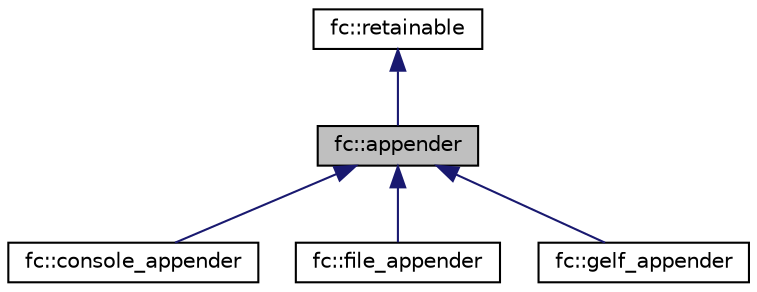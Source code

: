 digraph "fc::appender"
{
  edge [fontname="Helvetica",fontsize="10",labelfontname="Helvetica",labelfontsize="10"];
  node [fontname="Helvetica",fontsize="10",shape=record];
  Node0 [label="fc::appender",height=0.2,width=0.4,color="black", fillcolor="grey75", style="filled", fontcolor="black"];
  Node1 -> Node0 [dir="back",color="midnightblue",fontsize="10",style="solid"];
  Node1 [label="fc::retainable",height=0.2,width=0.4,color="black", fillcolor="white", style="filled",URL="$classfc_1_1retainable.html",tooltip="used to create reference counted types. "];
  Node0 -> Node2 [dir="back",color="midnightblue",fontsize="10",style="solid"];
  Node2 [label="fc::console_appender",height=0.2,width=0.4,color="black", fillcolor="white", style="filled",URL="$classfc_1_1console__appender.html"];
  Node0 -> Node3 [dir="back",color="midnightblue",fontsize="10",style="solid"];
  Node3 [label="fc::file_appender",height=0.2,width=0.4,color="black", fillcolor="white", style="filled",URL="$classfc_1_1file__appender.html"];
  Node0 -> Node4 [dir="back",color="midnightblue",fontsize="10",style="solid"];
  Node4 [label="fc::gelf_appender",height=0.2,width=0.4,color="black", fillcolor="white", style="filled",URL="$classfc_1_1gelf__appender.html"];
}
